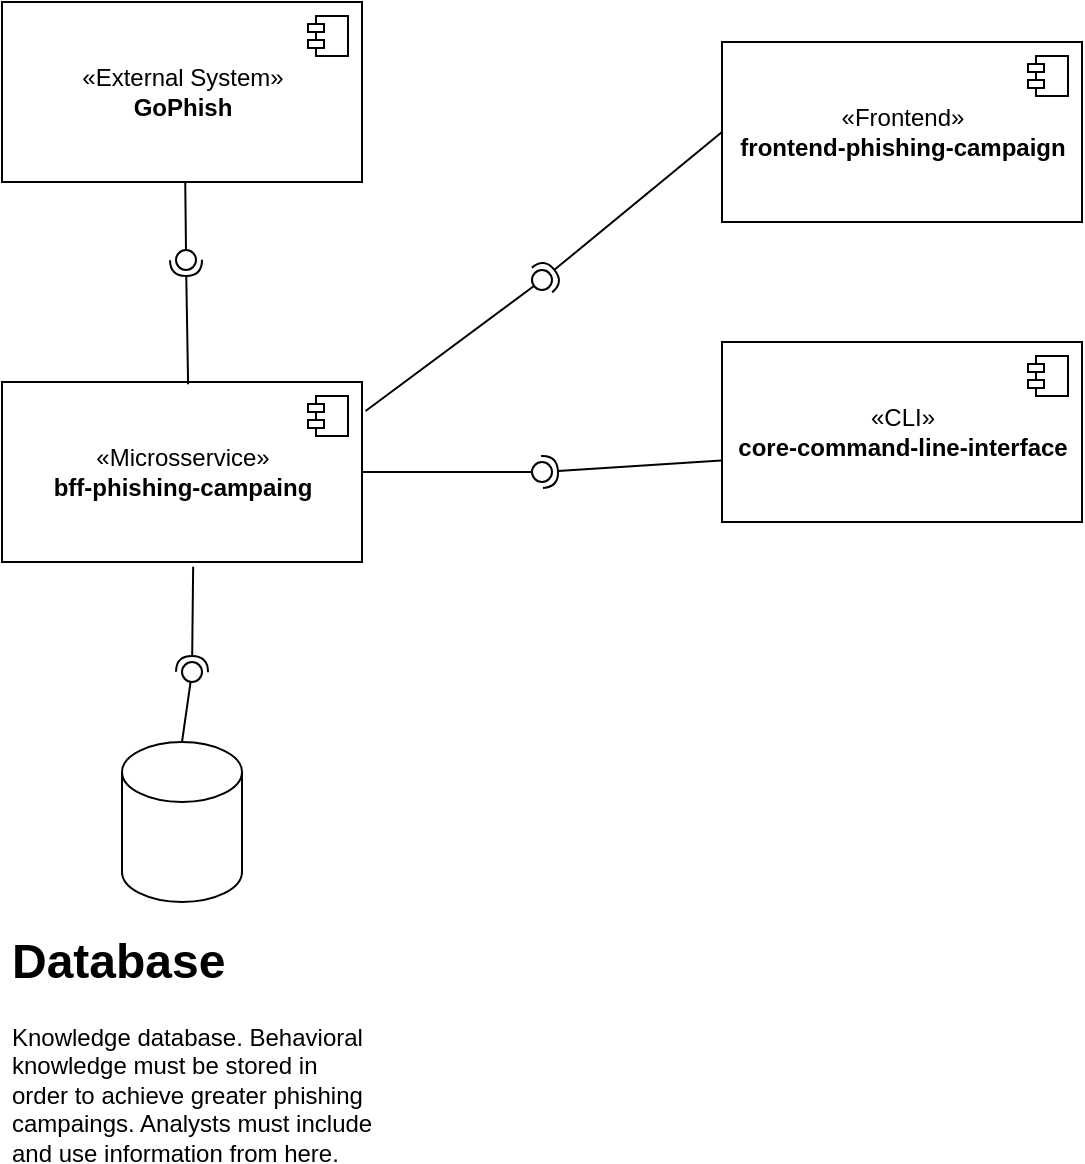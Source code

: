 <mxfile version="20.0.3" type="device"><diagram id="3YfXFL7wH79EK-yZGoq6" name="Page-1"><mxGraphModel dx="1422" dy="754" grid="1" gridSize="10" guides="1" tooltips="1" connect="1" arrows="1" fold="1" page="1" pageScale="1" pageWidth="827" pageHeight="1169" math="0" shadow="0"><root><mxCell id="0"/><mxCell id="1" parent="0"/><mxCell id="2lVt-BvQ6YwTCHV5ox5q-1" value="«Microsservice»&lt;br&gt;&lt;b&gt;bff-phishing-campaing&lt;/b&gt;" style="html=1;dropTarget=0;" parent="1" vertex="1"><mxGeometry x="200" y="340" width="180" height="90" as="geometry"/></mxCell><mxCell id="2lVt-BvQ6YwTCHV5ox5q-2" value="" style="shape=module;jettyWidth=8;jettyHeight=4;" parent="2lVt-BvQ6YwTCHV5ox5q-1" vertex="1"><mxGeometry x="1" width="20" height="20" relative="1" as="geometry"><mxPoint x="-27" y="7" as="offset"/></mxGeometry></mxCell><mxCell id="2lVt-BvQ6YwTCHV5ox5q-3" value="«External System»&lt;br&gt;&lt;b&gt;GoPhish&lt;/b&gt;" style="html=1;dropTarget=0;" parent="1" vertex="1"><mxGeometry x="200" y="150" width="180" height="90" as="geometry"/></mxCell><mxCell id="2lVt-BvQ6YwTCHV5ox5q-4" value="" style="shape=module;jettyWidth=8;jettyHeight=4;" parent="2lVt-BvQ6YwTCHV5ox5q-3" vertex="1"><mxGeometry x="1" width="20" height="20" relative="1" as="geometry"><mxPoint x="-27" y="7" as="offset"/></mxGeometry></mxCell><mxCell id="2lVt-BvQ6YwTCHV5ox5q-5" value="«Frontend»&lt;br&gt;&lt;b&gt;frontend-phishing-campaign&lt;/b&gt;" style="html=1;dropTarget=0;" parent="1" vertex="1"><mxGeometry x="560" y="170" width="180" height="90" as="geometry"/></mxCell><mxCell id="2lVt-BvQ6YwTCHV5ox5q-6" value="" style="shape=module;jettyWidth=8;jettyHeight=4;" parent="2lVt-BvQ6YwTCHV5ox5q-5" vertex="1"><mxGeometry x="1" width="20" height="20" relative="1" as="geometry"><mxPoint x="-27" y="7" as="offset"/></mxGeometry></mxCell><mxCell id="2lVt-BvQ6YwTCHV5ox5q-7" value="«CLI»&lt;br&gt;&lt;b&gt;core-command-line-interface&lt;/b&gt;" style="html=1;dropTarget=0;" parent="1" vertex="1"><mxGeometry x="560" y="320" width="180" height="90" as="geometry"/></mxCell><mxCell id="2lVt-BvQ6YwTCHV5ox5q-8" value="" style="shape=module;jettyWidth=8;jettyHeight=4;" parent="2lVt-BvQ6YwTCHV5ox5q-7" vertex="1"><mxGeometry x="1" width="20" height="20" relative="1" as="geometry"><mxPoint x="-27" y="7" as="offset"/></mxGeometry></mxCell><mxCell id="2lVt-BvQ6YwTCHV5ox5q-9" value="" style="rounded=0;orthogonalLoop=1;jettySize=auto;html=1;endArrow=none;endFill=0;sketch=0;sourcePerimeterSpacing=0;targetPerimeterSpacing=0;exitX=0.509;exitY=1;exitDx=0;exitDy=0;exitPerimeter=0;" parent="1" source="2lVt-BvQ6YwTCHV5ox5q-3" target="2lVt-BvQ6YwTCHV5ox5q-11" edge="1"><mxGeometry relative="1" as="geometry"><mxPoint x="272" y="279" as="sourcePoint"/></mxGeometry></mxCell><mxCell id="2lVt-BvQ6YwTCHV5ox5q-10" value="" style="rounded=0;orthogonalLoop=1;jettySize=auto;html=1;endArrow=halfCircle;endFill=0;entryX=0.5;entryY=0.5;endSize=6;strokeWidth=1;sketch=0;exitX=0.517;exitY=0.013;exitDx=0;exitDy=0;exitPerimeter=0;" parent="1" source="2lVt-BvQ6YwTCHV5ox5q-1" target="2lVt-BvQ6YwTCHV5ox5q-11" edge="1"><mxGeometry relative="1" as="geometry"><mxPoint x="312" y="279" as="sourcePoint"/></mxGeometry></mxCell><mxCell id="2lVt-BvQ6YwTCHV5ox5q-11" value="" style="ellipse;whiteSpace=wrap;html=1;align=center;aspect=fixed;resizable=0;points=[];outlineConnect=0;sketch=0;" parent="1" vertex="1"><mxGeometry x="287" y="274" width="10" height="10" as="geometry"/></mxCell><mxCell id="2lVt-BvQ6YwTCHV5ox5q-12" value="" style="rounded=0;orthogonalLoop=1;jettySize=auto;html=1;endArrow=none;endFill=0;sketch=0;sourcePerimeterSpacing=0;targetPerimeterSpacing=0;exitX=1.01;exitY=0.161;exitDx=0;exitDy=0;exitPerimeter=0;" parent="1" source="2lVt-BvQ6YwTCHV5ox5q-1" target="2lVt-BvQ6YwTCHV5ox5q-14" edge="1"><mxGeometry relative="1" as="geometry"><mxPoint x="450" y="289" as="sourcePoint"/></mxGeometry></mxCell><mxCell id="2lVt-BvQ6YwTCHV5ox5q-13" value="" style="rounded=0;orthogonalLoop=1;jettySize=auto;html=1;endArrow=halfCircle;endFill=0;entryX=0.5;entryY=0.5;endSize=6;strokeWidth=1;sketch=0;exitX=0;exitY=0.5;exitDx=0;exitDy=0;" parent="1" source="2lVt-BvQ6YwTCHV5ox5q-5" target="2lVt-BvQ6YwTCHV5ox5q-14" edge="1"><mxGeometry relative="1" as="geometry"><mxPoint x="490" y="289" as="sourcePoint"/></mxGeometry></mxCell><mxCell id="2lVt-BvQ6YwTCHV5ox5q-14" value="" style="ellipse;whiteSpace=wrap;html=1;align=center;aspect=fixed;resizable=0;points=[];outlineConnect=0;sketch=0;" parent="1" vertex="1"><mxGeometry x="465" y="284" width="10" height="10" as="geometry"/></mxCell><mxCell id="2lVt-BvQ6YwTCHV5ox5q-27" value="" style="rounded=0;orthogonalLoop=1;jettySize=auto;html=1;endArrow=none;endFill=0;sketch=0;sourcePerimeterSpacing=0;targetPerimeterSpacing=0;exitX=1;exitY=0.5;exitDx=0;exitDy=0;" parent="1" source="2lVt-BvQ6YwTCHV5ox5q-1" target="2lVt-BvQ6YwTCHV5ox5q-29" edge="1"><mxGeometry relative="1" as="geometry"><mxPoint x="450" y="385" as="sourcePoint"/></mxGeometry></mxCell><mxCell id="2lVt-BvQ6YwTCHV5ox5q-28" value="" style="rounded=0;orthogonalLoop=1;jettySize=auto;html=1;endArrow=halfCircle;endFill=0;entryX=0.5;entryY=0.5;endSize=6;strokeWidth=1;sketch=0;exitX=-0.002;exitY=0.659;exitDx=0;exitDy=0;exitPerimeter=0;" parent="1" source="2lVt-BvQ6YwTCHV5ox5q-7" target="2lVt-BvQ6YwTCHV5ox5q-29" edge="1"><mxGeometry relative="1" as="geometry"><mxPoint x="490" y="385" as="sourcePoint"/></mxGeometry></mxCell><mxCell id="2lVt-BvQ6YwTCHV5ox5q-29" value="" style="ellipse;whiteSpace=wrap;html=1;align=center;aspect=fixed;resizable=0;points=[];outlineConnect=0;sketch=0;" parent="1" vertex="1"><mxGeometry x="465" y="380" width="10" height="10" as="geometry"/></mxCell><mxCell id="2lVt-BvQ6YwTCHV5ox5q-30" value="" style="shape=cylinder3;whiteSpace=wrap;html=1;boundedLbl=1;backgroundOutline=1;size=15;" parent="1" vertex="1"><mxGeometry x="260" y="520" width="60" height="80" as="geometry"/></mxCell><mxCell id="2lVt-BvQ6YwTCHV5ox5q-31" value="&lt;h1&gt;Database&lt;/h1&gt;&lt;p&gt;Knowledge database. Behavioral knowledge must be stored in order to achieve greater phishing campaings. Analysts must include and use information from here.&lt;/p&gt;" style="text;html=1;strokeColor=none;fillColor=none;spacing=5;spacingTop=-20;whiteSpace=wrap;overflow=hidden;rounded=0;" parent="1" vertex="1"><mxGeometry x="200" y="610" width="190" height="120" as="geometry"/></mxCell><mxCell id="2lVt-BvQ6YwTCHV5ox5q-32" value="" style="rounded=0;orthogonalLoop=1;jettySize=auto;html=1;endArrow=none;endFill=0;sketch=0;sourcePerimeterSpacing=0;targetPerimeterSpacing=0;exitX=0.5;exitY=0;exitDx=0;exitDy=0;exitPerimeter=0;" parent="1" source="2lVt-BvQ6YwTCHV5ox5q-30" target="2lVt-BvQ6YwTCHV5ox5q-34" edge="1"><mxGeometry relative="1" as="geometry"><mxPoint x="297" y="505" as="sourcePoint"/></mxGeometry></mxCell><mxCell id="2lVt-BvQ6YwTCHV5ox5q-33" value="" style="rounded=0;orthogonalLoop=1;jettySize=auto;html=1;endArrow=halfCircle;endFill=0;entryX=0.5;entryY=0.5;endSize=6;strokeWidth=1;sketch=0;exitX=0.531;exitY=1.027;exitDx=0;exitDy=0;exitPerimeter=0;" parent="1" source="2lVt-BvQ6YwTCHV5ox5q-1" target="2lVt-BvQ6YwTCHV5ox5q-34" edge="1"><mxGeometry relative="1" as="geometry"><mxPoint x="337" y="505" as="sourcePoint"/></mxGeometry></mxCell><mxCell id="2lVt-BvQ6YwTCHV5ox5q-34" value="" style="ellipse;whiteSpace=wrap;html=1;align=center;aspect=fixed;resizable=0;points=[];outlineConnect=0;sketch=0;" parent="1" vertex="1"><mxGeometry x="290" y="480" width="10" height="10" as="geometry"/></mxCell></root></mxGraphModel></diagram></mxfile>